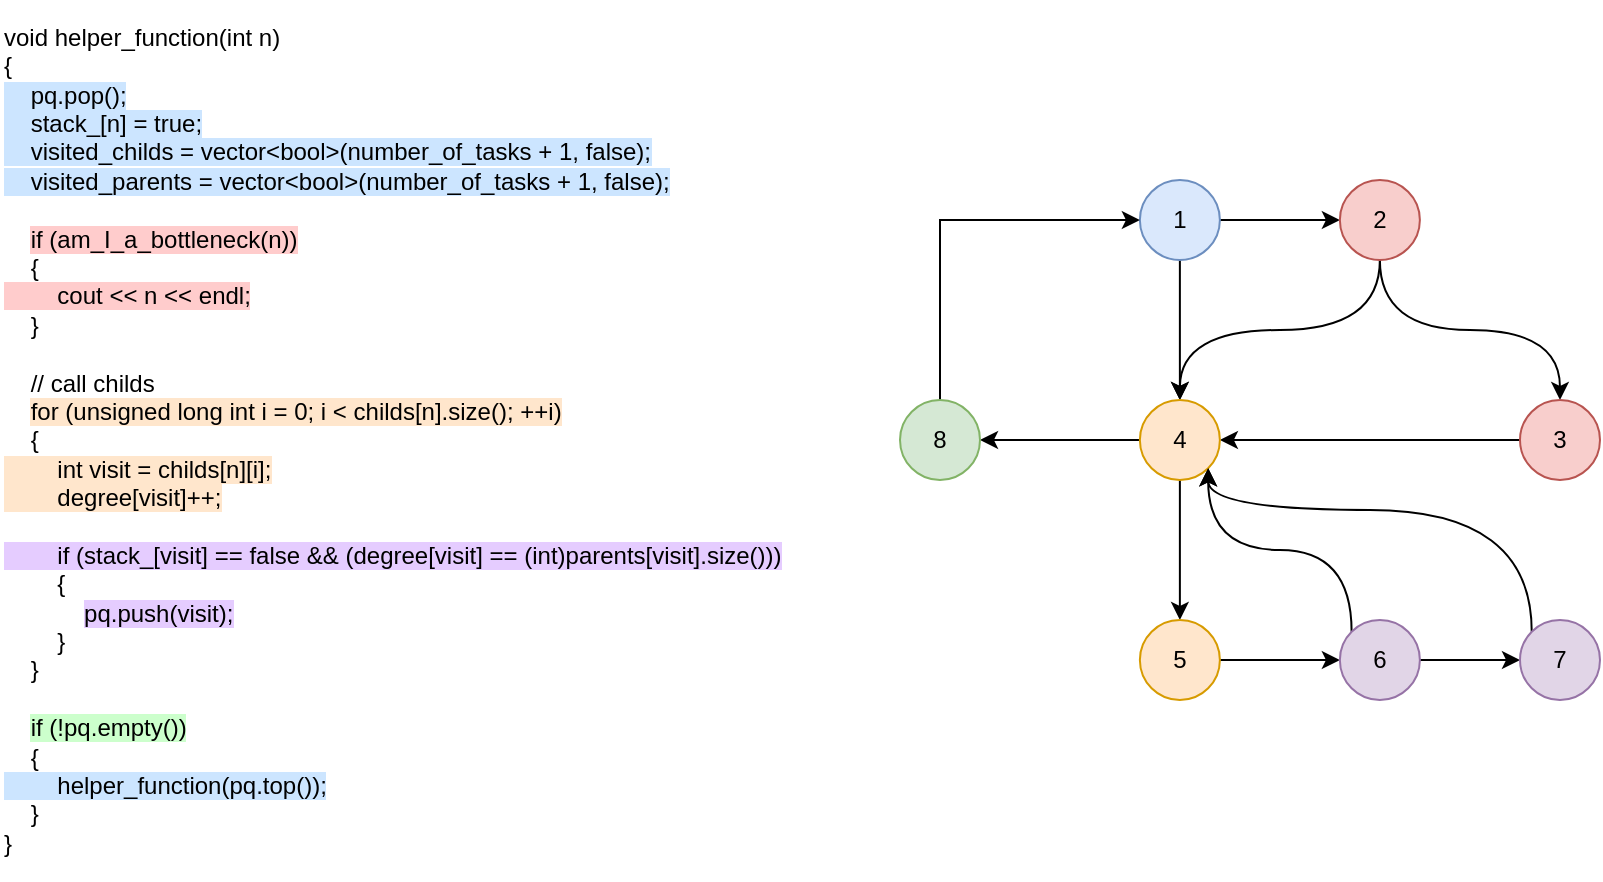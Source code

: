 <mxfile version="21.3.0" type="device">
  <diagram name="Page-1" id="O16oIW7MTGFbL38wEt7E">
    <mxGraphModel dx="2284" dy="794" grid="1" gridSize="10" guides="1" tooltips="1" connect="1" arrows="1" fold="1" page="1" pageScale="1" pageWidth="827" pageHeight="1169" math="0" shadow="0">
      <root>
        <mxCell id="0" />
        <mxCell id="1" parent="0" />
        <mxCell id="eCMuN70A0XHilftcNr7w-8" style="edgeStyle=orthogonalEdgeStyle;rounded=0;orthogonalLoop=1;jettySize=auto;html=1;exitX=1;exitY=0.5;exitDx=0;exitDy=0;entryX=0;entryY=0.5;entryDx=0;entryDy=0;" edge="1" parent="1" source="eCMuN70A0XHilftcNr7w-1" target="eCMuN70A0XHilftcNr7w-4">
          <mxGeometry relative="1" as="geometry" />
        </mxCell>
        <mxCell id="eCMuN70A0XHilftcNr7w-11" style="edgeStyle=orthogonalEdgeStyle;rounded=0;orthogonalLoop=1;jettySize=auto;html=1;exitX=0.5;exitY=1;exitDx=0;exitDy=0;entryX=0.5;entryY=0;entryDx=0;entryDy=0;" edge="1" parent="1" source="eCMuN70A0XHilftcNr7w-1" target="eCMuN70A0XHilftcNr7w-6">
          <mxGeometry relative="1" as="geometry" />
        </mxCell>
        <mxCell id="eCMuN70A0XHilftcNr7w-1" value="1" style="ellipse;whiteSpace=wrap;html=1;aspect=fixed;fillColor=#dae8fc;strokeColor=#6c8ebf;" vertex="1" parent="1">
          <mxGeometry x="479.94" y="130" width="40" height="40" as="geometry" />
        </mxCell>
        <mxCell id="eCMuN70A0XHilftcNr7w-2" value="&lt;div&gt;void helper_function(int n)&lt;/div&gt;&lt;div&gt;{&lt;/div&gt;&lt;div&gt;&lt;span style=&quot;background-color: rgb(204, 229, 255);&quot;&gt;&amp;nbsp; &amp;nbsp; pq.pop();&lt;/span&gt;&lt;/div&gt;&lt;div&gt;&lt;span style=&quot;background-color: rgb(204, 229, 255);&quot;&gt;&amp;nbsp; &amp;nbsp; stack_[n] = true;&lt;/span&gt;&lt;/div&gt;&lt;div&gt;&lt;span style=&quot;background-color: rgb(204, 229, 255);&quot;&gt;&amp;nbsp; &amp;nbsp; visited_childs = vector&amp;lt;bool&amp;gt;(number_of_tasks + 1, false);&lt;/span&gt;&lt;/div&gt;&lt;div&gt;&lt;span style=&quot;background-color: rgb(204, 229, 255);&quot;&gt;&amp;nbsp; &amp;nbsp; visited_parents = vector&amp;lt;bool&amp;gt;(number_of_tasks + 1, false);&lt;/span&gt;&lt;/div&gt;&lt;div&gt;&lt;br&gt;&lt;/div&gt;&lt;div&gt;&amp;nbsp; &amp;nbsp; &lt;span style=&quot;background-color: rgb(255, 204, 204);&quot;&gt;if (am_I_a_bottleneck(n))&lt;/span&gt;&lt;/div&gt;&lt;div&gt;&amp;nbsp; &amp;nbsp; {&lt;/div&gt;&lt;div&gt;&lt;span style=&quot;background-color: rgb(255, 204, 204);&quot;&gt;&amp;nbsp; &amp;nbsp; &amp;nbsp; &amp;nbsp; cout &amp;lt;&amp;lt; n &amp;lt;&amp;lt; endl;&lt;/span&gt;&lt;/div&gt;&lt;div&gt;&amp;nbsp; &amp;nbsp; }&lt;/div&gt;&lt;div&gt;&lt;br&gt;&lt;/div&gt;&lt;div&gt;&amp;nbsp; &amp;nbsp; // call childs&lt;/div&gt;&lt;div&gt;&amp;nbsp; &amp;nbsp; &lt;span style=&quot;background-color: rgb(255, 230, 204);&quot;&gt;for (unsigned long int i = 0; i &amp;lt; childs[n].size(); ++i)&lt;/span&gt;&lt;/div&gt;&lt;div&gt;&amp;nbsp; &amp;nbsp; {&lt;/div&gt;&lt;div&gt;&lt;span style=&quot;background-color: rgb(255, 230, 204);&quot;&gt;&amp;nbsp; &amp;nbsp; &amp;nbsp; &amp;nbsp; int visit = childs[n][i];&lt;/span&gt;&lt;/div&gt;&lt;div&gt;&lt;span style=&quot;background-color: rgb(255, 230, 204);&quot;&gt;&amp;nbsp; &amp;nbsp; &amp;nbsp; &amp;nbsp; degree[visit]++;&lt;/span&gt;&lt;/div&gt;&lt;div&gt;&lt;br&gt;&lt;/div&gt;&lt;div&gt;&lt;span style=&quot;background-color: rgb(229, 204, 255);&quot;&gt;&amp;nbsp; &amp;nbsp; &amp;nbsp; &amp;nbsp; if (stack_[visit] == false &amp;amp;&amp;amp; (degree[visit] == (int)parents[visit].size()))&lt;/span&gt;&lt;/div&gt;&lt;div&gt;&amp;nbsp; &amp;nbsp; &amp;nbsp; &amp;nbsp; {&lt;/div&gt;&lt;div&gt;&amp;nbsp; &amp;nbsp; &amp;nbsp; &amp;nbsp; &amp;nbsp; &amp;nbsp; &lt;span style=&quot;background-color: rgb(229, 204, 255);&quot;&gt;pq.push(visit);&lt;/span&gt;&lt;/div&gt;&lt;div&gt;&amp;nbsp; &amp;nbsp; &amp;nbsp; &amp;nbsp; }&lt;/div&gt;&lt;div&gt;&amp;nbsp; &amp;nbsp; }&lt;/div&gt;&lt;div&gt;&lt;br&gt;&lt;/div&gt;&lt;div&gt;&amp;nbsp; &amp;nbsp; &lt;span style=&quot;background-color: rgb(204, 255, 204);&quot;&gt;if (!pq.empty())&lt;/span&gt;&lt;/div&gt;&lt;div&gt;&amp;nbsp; &amp;nbsp; {&lt;/div&gt;&lt;div&gt;&lt;span style=&quot;background-color: rgb(204, 229, 255);&quot;&gt;&amp;nbsp; &amp;nbsp; &amp;nbsp; &amp;nbsp; helper_function(pq.top());&lt;/span&gt;&lt;/div&gt;&lt;div&gt;&amp;nbsp; &amp;nbsp; }&lt;/div&gt;&lt;div&gt;}&lt;/div&gt;" style="text;html=1;strokeColor=none;fillColor=none;align=left;verticalAlign=middle;whiteSpace=wrap;rounded=0;" vertex="1" parent="1">
          <mxGeometry x="-90" y="40" width="400" height="440" as="geometry" />
        </mxCell>
        <mxCell id="eCMuN70A0XHilftcNr7w-27" style="edgeStyle=orthogonalEdgeStyle;orthogonalLoop=1;jettySize=auto;html=1;exitX=0;exitY=1;exitDx=0;exitDy=0;entryX=1;entryY=0;entryDx=0;entryDy=0;strokeColor=none;curved=1;" edge="1" parent="1" source="eCMuN70A0XHilftcNr7w-4" target="eCMuN70A0XHilftcNr7w-6">
          <mxGeometry relative="1" as="geometry" />
        </mxCell>
        <mxCell id="eCMuN70A0XHilftcNr7w-30" style="edgeStyle=orthogonalEdgeStyle;orthogonalLoop=1;jettySize=auto;html=1;exitX=0.5;exitY=1;exitDx=0;exitDy=0;entryX=0.5;entryY=0;entryDx=0;entryDy=0;curved=1;" edge="1" parent="1" source="eCMuN70A0XHilftcNr7w-4" target="eCMuN70A0XHilftcNr7w-6">
          <mxGeometry relative="1" as="geometry" />
        </mxCell>
        <mxCell id="eCMuN70A0XHilftcNr7w-31" style="edgeStyle=orthogonalEdgeStyle;orthogonalLoop=1;jettySize=auto;html=1;exitX=0.5;exitY=1;exitDx=0;exitDy=0;entryX=0.5;entryY=0;entryDx=0;entryDy=0;curved=1;" edge="1" parent="1" source="eCMuN70A0XHilftcNr7w-4" target="eCMuN70A0XHilftcNr7w-5">
          <mxGeometry relative="1" as="geometry" />
        </mxCell>
        <mxCell id="eCMuN70A0XHilftcNr7w-4" value="2" style="ellipse;whiteSpace=wrap;html=1;aspect=fixed;fillColor=#f8cecc;strokeColor=#b85450;" vertex="1" parent="1">
          <mxGeometry x="579.94" y="130" width="40" height="40" as="geometry" />
        </mxCell>
        <mxCell id="eCMuN70A0XHilftcNr7w-10" style="edgeStyle=orthogonalEdgeStyle;rounded=0;orthogonalLoop=1;jettySize=auto;html=1;exitX=0;exitY=0.5;exitDx=0;exitDy=0;" edge="1" parent="1" source="eCMuN70A0XHilftcNr7w-5" target="eCMuN70A0XHilftcNr7w-6">
          <mxGeometry relative="1" as="geometry" />
        </mxCell>
        <mxCell id="eCMuN70A0XHilftcNr7w-5" value="3" style="ellipse;whiteSpace=wrap;html=1;aspect=fixed;fillColor=#f8cecc;strokeColor=#b85450;" vertex="1" parent="1">
          <mxGeometry x="670" y="240" width="40" height="40" as="geometry" />
        </mxCell>
        <mxCell id="eCMuN70A0XHilftcNr7w-33" style="edgeStyle=orthogonalEdgeStyle;rounded=0;orthogonalLoop=1;jettySize=auto;html=1;exitX=0.5;exitY=1;exitDx=0;exitDy=0;entryX=0.5;entryY=0;entryDx=0;entryDy=0;" edge="1" parent="1" source="eCMuN70A0XHilftcNr7w-6" target="eCMuN70A0XHilftcNr7w-13">
          <mxGeometry relative="1" as="geometry" />
        </mxCell>
        <mxCell id="eCMuN70A0XHilftcNr7w-39" style="edgeStyle=orthogonalEdgeStyle;rounded=0;orthogonalLoop=1;jettySize=auto;html=1;" edge="1" parent="1" source="eCMuN70A0XHilftcNr7w-6" target="eCMuN70A0XHilftcNr7w-19">
          <mxGeometry relative="1" as="geometry" />
        </mxCell>
        <mxCell id="eCMuN70A0XHilftcNr7w-6" value="4" style="ellipse;whiteSpace=wrap;html=1;aspect=fixed;fillColor=#ffe6cc;strokeColor=#d79b00;" vertex="1" parent="1">
          <mxGeometry x="479.94" y="240" width="40" height="40" as="geometry" />
        </mxCell>
        <mxCell id="eCMuN70A0XHilftcNr7w-36" style="edgeStyle=orthogonalEdgeStyle;rounded=0;orthogonalLoop=1;jettySize=auto;html=1;exitX=1;exitY=0.5;exitDx=0;exitDy=0;entryX=0;entryY=0.5;entryDx=0;entryDy=0;" edge="1" parent="1" source="eCMuN70A0XHilftcNr7w-13" target="eCMuN70A0XHilftcNr7w-15">
          <mxGeometry relative="1" as="geometry" />
        </mxCell>
        <mxCell id="eCMuN70A0XHilftcNr7w-13" value="5" style="ellipse;whiteSpace=wrap;html=1;aspect=fixed;fillColor=#ffe6cc;strokeColor=#d79b00;" vertex="1" parent="1">
          <mxGeometry x="479.94" y="350" width="40" height="40" as="geometry" />
        </mxCell>
        <mxCell id="eCMuN70A0XHilftcNr7w-35" style="edgeStyle=orthogonalEdgeStyle;orthogonalLoop=1;jettySize=auto;html=1;exitX=0;exitY=0;exitDx=0;exitDy=0;entryX=1;entryY=1;entryDx=0;entryDy=0;curved=1;" edge="1" parent="1" source="eCMuN70A0XHilftcNr7w-15" target="eCMuN70A0XHilftcNr7w-6">
          <mxGeometry relative="1" as="geometry">
            <Array as="points">
              <mxPoint x="586" y="315" />
              <mxPoint x="514" y="315" />
            </Array>
          </mxGeometry>
        </mxCell>
        <mxCell id="eCMuN70A0XHilftcNr7w-41" style="edgeStyle=orthogonalEdgeStyle;rounded=0;orthogonalLoop=1;jettySize=auto;html=1;entryX=0;entryY=0.5;entryDx=0;entryDy=0;" edge="1" parent="1" source="eCMuN70A0XHilftcNr7w-15" target="eCMuN70A0XHilftcNr7w-17">
          <mxGeometry relative="1" as="geometry" />
        </mxCell>
        <mxCell id="eCMuN70A0XHilftcNr7w-15" value="6" style="ellipse;whiteSpace=wrap;html=1;aspect=fixed;fillColor=#e1d5e7;strokeColor=#9673a6;" vertex="1" parent="1">
          <mxGeometry x="579.94" y="350" width="40" height="40" as="geometry" />
        </mxCell>
        <mxCell id="eCMuN70A0XHilftcNr7w-38" style="edgeStyle=orthogonalEdgeStyle;orthogonalLoop=1;jettySize=auto;html=1;exitX=0;exitY=0;exitDx=0;exitDy=0;entryX=1;entryY=1;entryDx=0;entryDy=0;curved=1;" edge="1" parent="1" source="eCMuN70A0XHilftcNr7w-17" target="eCMuN70A0XHilftcNr7w-6">
          <mxGeometry relative="1" as="geometry">
            <Array as="points">
              <mxPoint x="676" y="295" />
              <mxPoint x="514" y="295" />
            </Array>
          </mxGeometry>
        </mxCell>
        <mxCell id="eCMuN70A0XHilftcNr7w-17" value="7" style="ellipse;whiteSpace=wrap;html=1;aspect=fixed;fillColor=#e1d5e7;strokeColor=#9673a6;" vertex="1" parent="1">
          <mxGeometry x="670" y="350" width="40" height="40" as="geometry" />
        </mxCell>
        <mxCell id="eCMuN70A0XHilftcNr7w-40" style="edgeStyle=orthogonalEdgeStyle;rounded=0;orthogonalLoop=1;jettySize=auto;html=1;exitX=0.5;exitY=0;exitDx=0;exitDy=0;entryX=0;entryY=0.5;entryDx=0;entryDy=0;" edge="1" parent="1" source="eCMuN70A0XHilftcNr7w-19" target="eCMuN70A0XHilftcNr7w-1">
          <mxGeometry relative="1" as="geometry" />
        </mxCell>
        <mxCell id="eCMuN70A0XHilftcNr7w-19" value="8" style="ellipse;whiteSpace=wrap;html=1;aspect=fixed;fillColor=#d5e8d4;strokeColor=#82b366;" vertex="1" parent="1">
          <mxGeometry x="360" y="240" width="40" height="40" as="geometry" />
        </mxCell>
      </root>
    </mxGraphModel>
  </diagram>
</mxfile>
